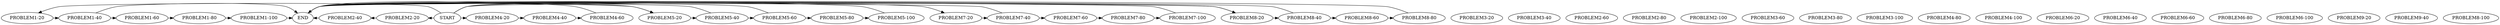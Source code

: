 // DBA1920P2GL
digraph {
	"PROBLEM1-20" [label="PROBLEM1-20"]
	"PROBLEM2-20" [label="PROBLEM2-20"]
	"PROBLEM3-20" [label="PROBLEM3-20"]
	"PROBLEM3-40" [label="PROBLEM3-40"]
	"PROBLEM1-40" [label="PROBLEM1-40"]
	"PROBLEM1-60" [label="PROBLEM1-60"]
	"PROBLEM1-100" [label="PROBLEM1-100"]
	"PROBLEM1-80" [label="PROBLEM1-80"]
	"PROBLEM2-40" [label="PROBLEM2-40"]
	"PROBLEM2-60" [label="PROBLEM2-60"]
	"PROBLEM2-80" [label="PROBLEM2-80"]
	"PROBLEM2-100" [label="PROBLEM2-100"]
	"PROBLEM4-20" [label="PROBLEM4-20"]
	"PROBLEM4-40" [label="PROBLEM4-40"]
	"PROBLEM4-60" [label="PROBLEM4-60"]
	"PROBLEM5-20" [label="PROBLEM5-20"]
	"PROBLEM5-40" [label="PROBLEM5-40"]
	"PROBLEM5-80" [label="PROBLEM5-80"]
	"PROBLEM5-100" [label="PROBLEM5-100"]
	"PROBLEM5-60" [label="PROBLEM5-60"]
	"PROBLEM3-60" [label="PROBLEM3-60"]
	"PROBLEM3-80" [label="PROBLEM3-80"]
	"PROBLEM3-100" [label="PROBLEM3-100"]
	"PROBLEM4-80" [label="PROBLEM4-80"]
	"PROBLEM4-100" [label="PROBLEM4-100"]
	"PROBLEM6-20" [label="PROBLEM6-20"]
	"PROBLEM6-40" [label="PROBLEM6-40"]
	"PROBLEM6-60" [label="PROBLEM6-60"]
	"PROBLEM6-80" [label="PROBLEM6-80"]
	"PROBLEM6-100" [label="PROBLEM6-100"]
	"PROBLEM7-20" [label="PROBLEM7-20"]
	"PROBLEM7-40" [label="PROBLEM7-40"]
	"PROBLEM7-60" [label="PROBLEM7-60"]
	"PROBLEM7-80" [label="PROBLEM7-80"]
	"PROBLEM7-100" [label="PROBLEM7-100"]
	"PROBLEM8-20" [label="PROBLEM8-20"]
	"PROBLEM8-40" [label="PROBLEM8-40"]
	"PROBLEM8-60" [label="PROBLEM8-60"]
	"PROBLEM8-80" [label="PROBLEM8-80"]
	"PROBLEM9-20" [label="PROBLEM9-20"]
	"PROBLEM9-40" [label="PROBLEM9-40"]
	"PROBLEM8-100" [label="PROBLEM8-100"]
	START [label=START]
	END [label=END]
	"PROBLEM1-20" -> "PROBLEM1-40" [constraint=false]
	"PROBLEM2-20" -> "PROBLEM2-40" [constraint=false]
	"PROBLEM1-40" -> "PROBLEM1-60" [constraint=false]
	"PROBLEM1-40" -> END [constraint=false]
	"PROBLEM1-60" -> "PROBLEM1-80" [constraint=false]
	"PROBLEM1-100" -> END [constraint=false]
	"PROBLEM1-80" -> "PROBLEM1-100" [constraint=false]
	"PROBLEM2-40" -> END [constraint=false]
	"PROBLEM4-20" -> "PROBLEM4-40" [constraint=false]
	"PROBLEM4-40" -> "PROBLEM4-60" [constraint=false]
	"PROBLEM4-60" -> END [constraint=false]
	"PROBLEM5-20" -> "PROBLEM5-40" [constraint=false]
	"PROBLEM5-20" -> END [constraint=false]
	"PROBLEM5-40" -> "PROBLEM5-60" [constraint=false]
	"PROBLEM5-40" -> END [constraint=false]
	"PROBLEM5-80" -> "PROBLEM5-100" [constraint=false]
	"PROBLEM5-100" -> END [constraint=false]
	"PROBLEM5-60" -> "PROBLEM5-80" [constraint=false]
	"PROBLEM5-60" -> END [constraint=false]
	"PROBLEM7-20" -> "PROBLEM7-40" [constraint=false]
	"PROBLEM7-40" -> "PROBLEM7-60" [constraint=false]
	"PROBLEM7-40" -> END [constraint=false]
	"PROBLEM7-60" -> "PROBLEM7-80" [constraint=false]
	"PROBLEM7-80" -> "PROBLEM7-100" [constraint=false]
	"PROBLEM7-100" -> END [constraint=false]
	"PROBLEM8-20" -> "PROBLEM8-40" [constraint=false]
	"PROBLEM8-20" -> END [constraint=false]
	"PROBLEM8-40" -> "PROBLEM8-60" [constraint=false]
	"PROBLEM8-40" -> END [constraint=false]
	"PROBLEM8-60" -> "PROBLEM8-80" [constraint=false]
	"PROBLEM8-80" -> END [constraint=false]
	START -> "PROBLEM1-20" [constraint=false]
	START -> "PROBLEM2-20" [constraint=false]
	START -> "PROBLEM4-20" [constraint=false]
	START -> "PROBLEM5-20" [constraint=false]
	START -> "PROBLEM7-20" [constraint=false]
	START -> "PROBLEM8-20" [constraint=false]
}
